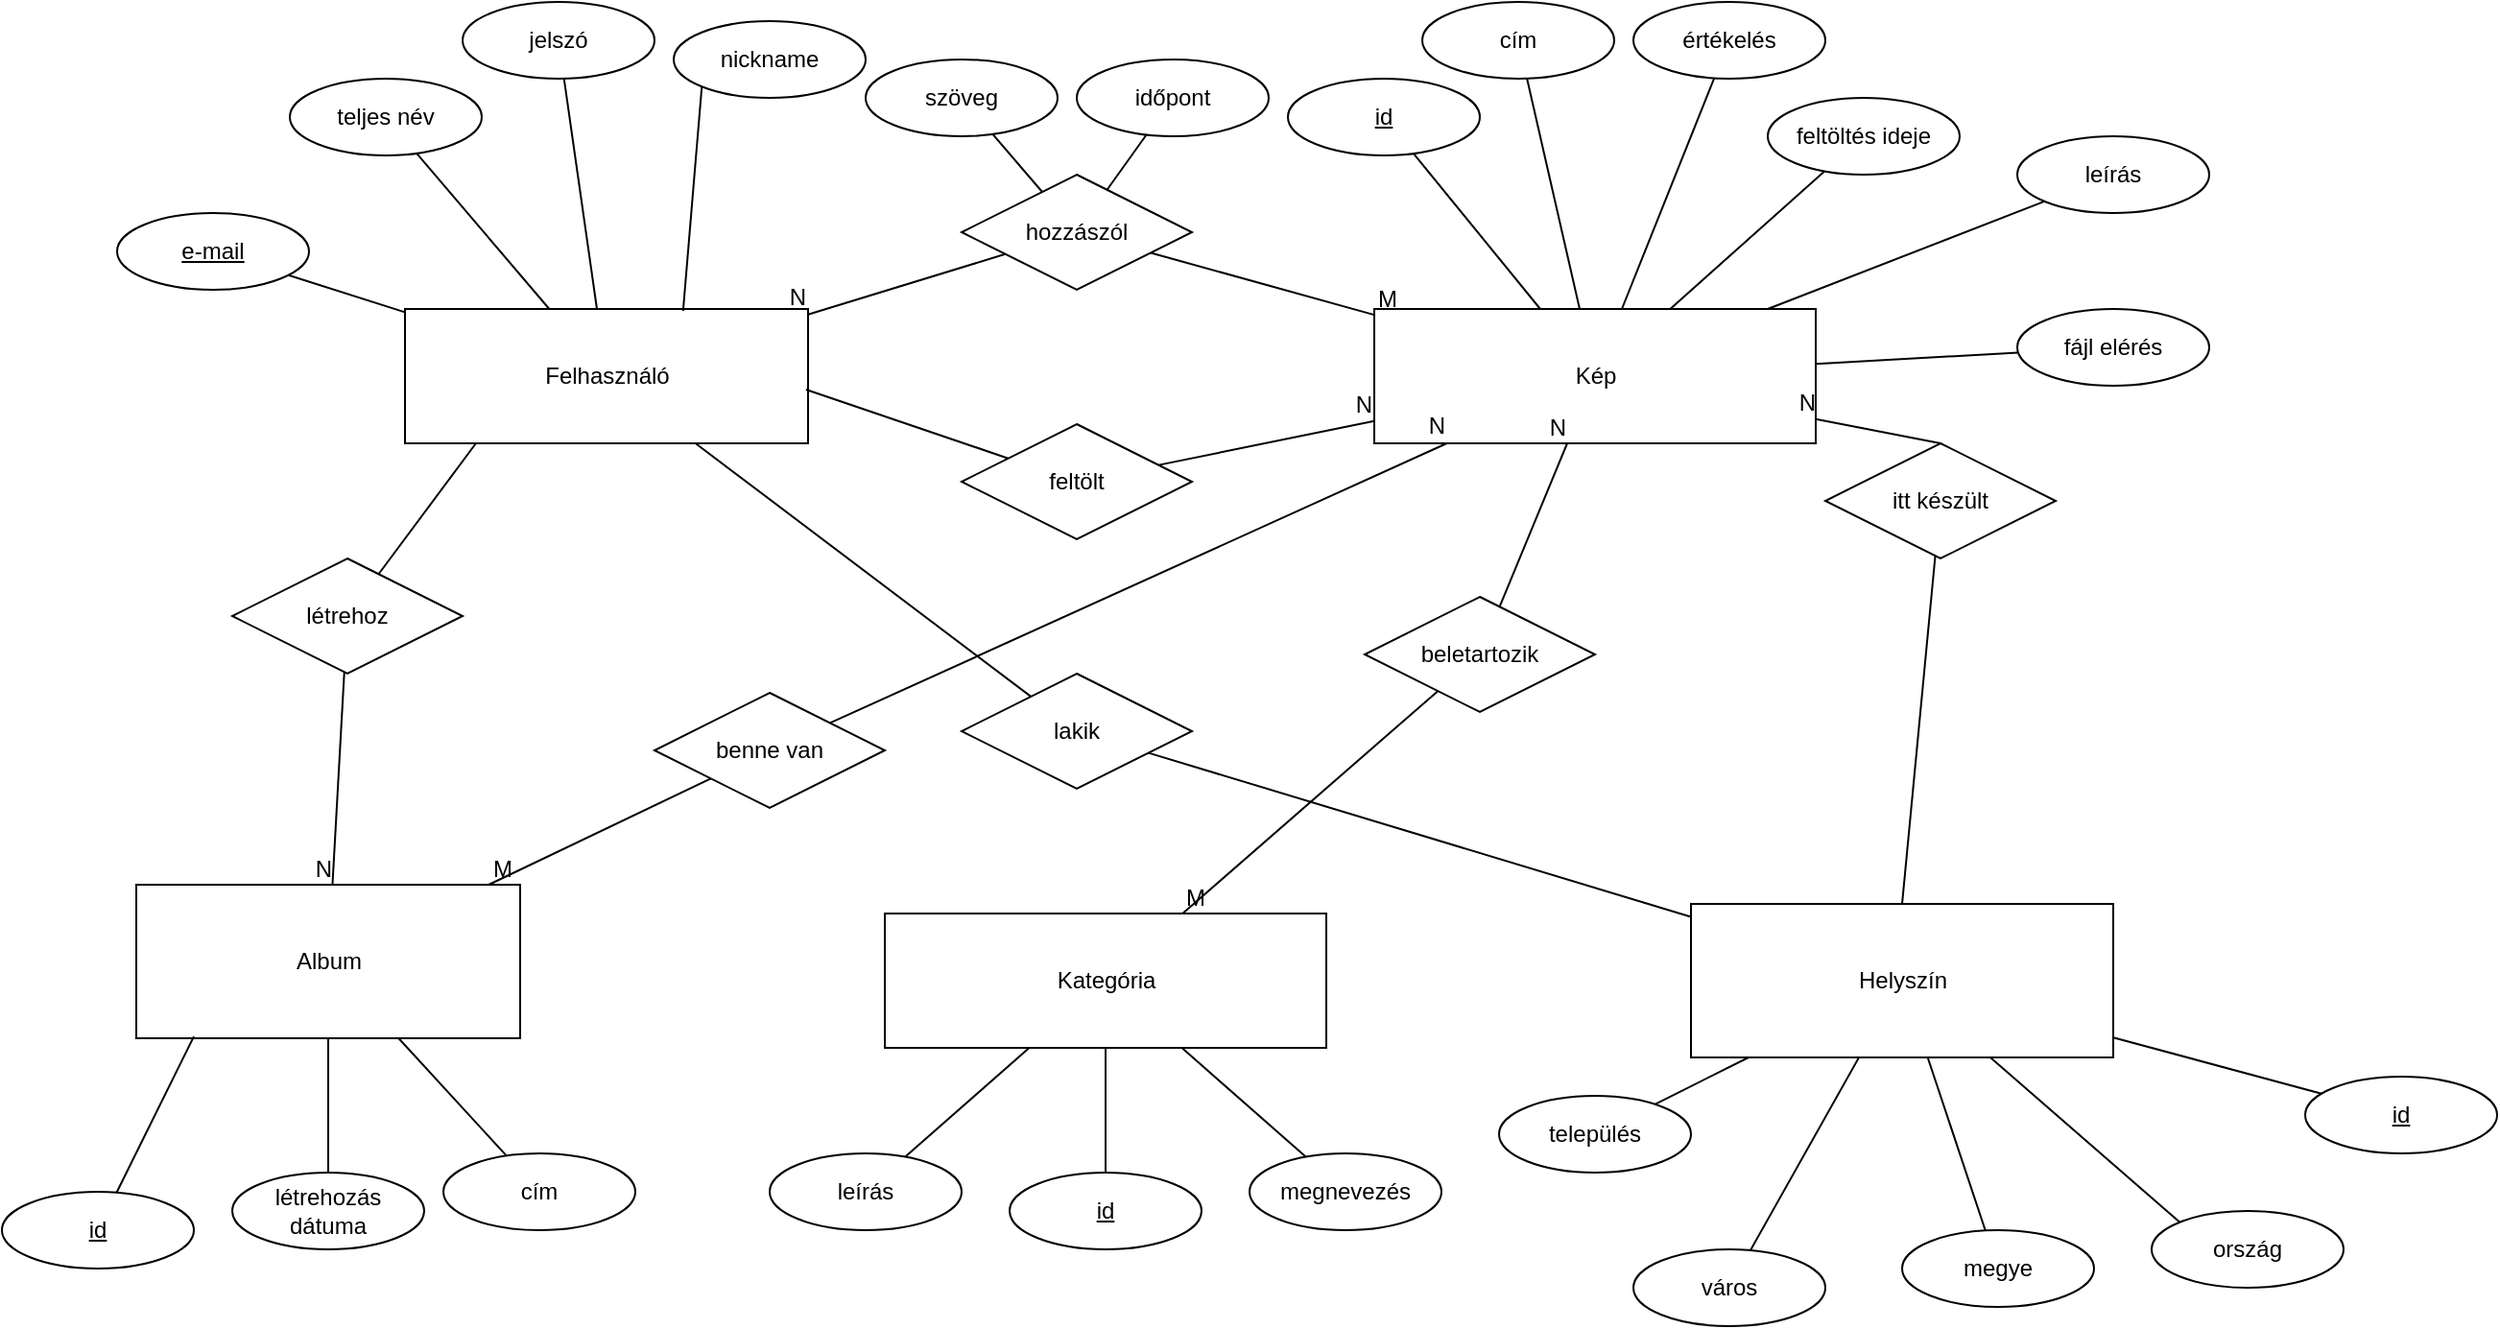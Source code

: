 <mxfile version="20.8.20" type="device"><diagram name="Page-1" id="thrVmSAN4jbyRpzQv5DQ"><mxGraphModel dx="2284" dy="1838" grid="1" gridSize="10" guides="1" tooltips="1" connect="1" arrows="1" fold="1" page="1" pageScale="1" pageWidth="850" pageHeight="1100" math="0" shadow="0"><root><mxCell id="0"/><mxCell id="1" parent="0"/><mxCell id="_pnGclNu3n1Q3kL2Ezug-1" value="Felhasználó" style="html=1;dashed=0;whitespace=wrap;" parent="1" vertex="1"><mxGeometry x="40" y="90" width="210" height="70" as="geometry"/></mxCell><mxCell id="_pnGclNu3n1Q3kL2Ezug-2" value="Album" style="html=1;dashed=0;whitespace=wrap;" parent="1" vertex="1"><mxGeometry x="-100" y="390" width="200" height="80" as="geometry"/></mxCell><mxCell id="_pnGclNu3n1Q3kL2Ezug-3" value="Kép" style="html=1;dashed=0;whitespace=wrap;" parent="1" vertex="1"><mxGeometry x="545" y="90" width="230" height="70" as="geometry"/></mxCell><mxCell id="_pnGclNu3n1Q3kL2Ezug-4" value="Helyszín" style="html=1;dashed=0;whitespace=wrap;" parent="1" vertex="1"><mxGeometry x="710" y="400" width="220" height="80" as="geometry"/></mxCell><mxCell id="_pnGclNu3n1Q3kL2Ezug-5" value="teljes név" style="ellipse;whiteSpace=wrap;html=1;align=center;" parent="1" vertex="1"><mxGeometry x="-20" y="-30" width="100" height="40" as="geometry"/></mxCell><mxCell id="_pnGclNu3n1Q3kL2Ezug-6" value="jelszó" style="ellipse;whiteSpace=wrap;html=1;align=center;" parent="1" vertex="1"><mxGeometry x="70" y="-70" width="100" height="40" as="geometry"/></mxCell><mxCell id="_pnGclNu3n1Q3kL2Ezug-7" value="nickname" style="ellipse;whiteSpace=wrap;html=1;align=center;" parent="1" vertex="1"><mxGeometry x="180" y="-60" width="100" height="40" as="geometry"/></mxCell><mxCell id="_pnGclNu3n1Q3kL2Ezug-8" value="e-mail" style="ellipse;whiteSpace=wrap;html=1;align=center;fontStyle=4;" parent="1" vertex="1"><mxGeometry x="-110" y="40" width="100" height="40" as="geometry"/></mxCell><mxCell id="_pnGclNu3n1Q3kL2Ezug-10" value="" style="endArrow=none;html=1;rounded=0;" parent="1" source="_pnGclNu3n1Q3kL2Ezug-8" target="_pnGclNu3n1Q3kL2Ezug-1" edge="1"><mxGeometry relative="1" as="geometry"><mxPoint x="-100" y="130" as="sourcePoint"/><mxPoint x="60" y="130" as="targetPoint"/></mxGeometry></mxCell><mxCell id="_pnGclNu3n1Q3kL2Ezug-11" value="" style="endArrow=none;html=1;rounded=0;" parent="1" source="_pnGclNu3n1Q3kL2Ezug-5" target="_pnGclNu3n1Q3kL2Ezug-1" edge="1"><mxGeometry relative="1" as="geometry"><mxPoint x="-10" y="82" as="sourcePoint"/><mxPoint x="50" y="102" as="targetPoint"/></mxGeometry></mxCell><mxCell id="_pnGclNu3n1Q3kL2Ezug-12" value="" style="endArrow=none;html=1;rounded=0;" parent="1" source="_pnGclNu3n1Q3kL2Ezug-6" target="_pnGclNu3n1Q3kL2Ezug-1" edge="1"><mxGeometry relative="1" as="geometry"><mxPoint x="56" y="19" as="sourcePoint"/><mxPoint x="125" y="100" as="targetPoint"/></mxGeometry></mxCell><mxCell id="_pnGclNu3n1Q3kL2Ezug-13" value="" style="endArrow=none;html=1;rounded=0;exitX=0;exitY=1;exitDx=0;exitDy=0;entryX=0.69;entryY=0.014;entryDx=0;entryDy=0;entryPerimeter=0;" parent="1" source="_pnGclNu3n1Q3kL2Ezug-7" target="_pnGclNu3n1Q3kL2Ezug-1" edge="1"><mxGeometry relative="1" as="geometry"><mxPoint x="168" y="20" as="sourcePoint"/><mxPoint x="159" y="100" as="targetPoint"/></mxGeometry></mxCell><mxCell id="_pnGclNu3n1Q3kL2Ezug-14" value="cím" style="ellipse;whiteSpace=wrap;html=1;align=center;" parent="1" vertex="1"><mxGeometry x="570" y="-70" width="100" height="40" as="geometry"/></mxCell><mxCell id="_pnGclNu3n1Q3kL2Ezug-15" value="értékelés" style="ellipse;whiteSpace=wrap;html=1;align=center;" parent="1" vertex="1"><mxGeometry x="680" y="-70" width="100" height="40" as="geometry"/></mxCell><mxCell id="_pnGclNu3n1Q3kL2Ezug-16" value="feltöltés ideje" style="ellipse;whiteSpace=wrap;html=1;align=center;" parent="1" vertex="1"><mxGeometry x="750" y="-20" width="100" height="40" as="geometry"/></mxCell><mxCell id="_pnGclNu3n1Q3kL2Ezug-17" value="leírás" style="ellipse;whiteSpace=wrap;html=1;align=center;" parent="1" vertex="1"><mxGeometry x="880" width="100" height="40" as="geometry"/></mxCell><mxCell id="_pnGclNu3n1Q3kL2Ezug-18" value="id" style="ellipse;whiteSpace=wrap;html=1;align=center;fontStyle=4;" parent="1" vertex="1"><mxGeometry x="500" y="-30" width="100" height="40" as="geometry"/></mxCell><mxCell id="_pnGclNu3n1Q3kL2Ezug-19" value="" style="endArrow=none;html=1;rounded=0;" parent="1" source="_pnGclNu3n1Q3kL2Ezug-3" target="_pnGclNu3n1Q3kL2Ezug-16" edge="1"><mxGeometry relative="1" as="geometry"><mxPoint x="340" y="230" as="sourcePoint"/><mxPoint x="500" y="230" as="targetPoint"/></mxGeometry></mxCell><mxCell id="_pnGclNu3n1Q3kL2Ezug-20" value="" style="endArrow=none;html=1;rounded=0;" parent="1" source="_pnGclNu3n1Q3kL2Ezug-3" target="_pnGclNu3n1Q3kL2Ezug-15" edge="1"><mxGeometry relative="1" as="geometry"><mxPoint x="340" y="230" as="sourcePoint"/><mxPoint x="500" y="230" as="targetPoint"/></mxGeometry></mxCell><mxCell id="_pnGclNu3n1Q3kL2Ezug-21" value="" style="endArrow=none;html=1;rounded=0;" parent="1" source="_pnGclNu3n1Q3kL2Ezug-3" target="_pnGclNu3n1Q3kL2Ezug-14" edge="1"><mxGeometry relative="1" as="geometry"><mxPoint x="340" y="230" as="sourcePoint"/><mxPoint x="500" y="230" as="targetPoint"/></mxGeometry></mxCell><mxCell id="_pnGclNu3n1Q3kL2Ezug-22" value="" style="endArrow=none;html=1;rounded=0;" parent="1" source="_pnGclNu3n1Q3kL2Ezug-3" target="_pnGclNu3n1Q3kL2Ezug-18" edge="1"><mxGeometry relative="1" as="geometry"><mxPoint x="340" y="230" as="sourcePoint"/><mxPoint x="500" y="230" as="targetPoint"/></mxGeometry></mxCell><mxCell id="_pnGclNu3n1Q3kL2Ezug-23" value="" style="endArrow=none;html=1;rounded=0;" parent="1" source="_pnGclNu3n1Q3kL2Ezug-3" target="_pnGclNu3n1Q3kL2Ezug-17" edge="1"><mxGeometry relative="1" as="geometry"><mxPoint x="699" y="100" as="sourcePoint"/><mxPoint x="747" y="29" as="targetPoint"/></mxGeometry></mxCell><mxCell id="_pnGclNu3n1Q3kL2Ezug-24" value="id" style="ellipse;whiteSpace=wrap;html=1;align=center;fontStyle=4;" parent="1" vertex="1"><mxGeometry x="1030" y="490" width="100" height="40" as="geometry"/></mxCell><mxCell id="_pnGclNu3n1Q3kL2Ezug-25" value="város" style="ellipse;whiteSpace=wrap;html=1;align=center;" parent="1" vertex="1"><mxGeometry x="680" y="580" width="100" height="40" as="geometry"/></mxCell><mxCell id="_pnGclNu3n1Q3kL2Ezug-26" value="település" style="ellipse;whiteSpace=wrap;html=1;align=center;" parent="1" vertex="1"><mxGeometry x="610" y="500" width="100" height="40" as="geometry"/></mxCell><mxCell id="_pnGclNu3n1Q3kL2Ezug-27" value="megye" style="ellipse;whiteSpace=wrap;html=1;align=center;" parent="1" vertex="1"><mxGeometry x="820" y="570" width="100" height="40" as="geometry"/></mxCell><mxCell id="_pnGclNu3n1Q3kL2Ezug-28" value="ország" style="ellipse;whiteSpace=wrap;html=1;align=center;" parent="1" vertex="1"><mxGeometry x="950" y="560" width="100" height="40" as="geometry"/></mxCell><mxCell id="_pnGclNu3n1Q3kL2Ezug-29" value="" style="endArrow=none;html=1;rounded=0;" parent="1" source="_pnGclNu3n1Q3kL2Ezug-4" target="_pnGclNu3n1Q3kL2Ezug-26" edge="1"><mxGeometry relative="1" as="geometry"><mxPoint x="500" y="490" as="sourcePoint"/><mxPoint x="660" y="490" as="targetPoint"/></mxGeometry></mxCell><mxCell id="_pnGclNu3n1Q3kL2Ezug-30" value="" style="endArrow=none;html=1;rounded=0;" parent="1" source="_pnGclNu3n1Q3kL2Ezug-4" target="_pnGclNu3n1Q3kL2Ezug-25" edge="1"><mxGeometry relative="1" as="geometry"><mxPoint x="750" y="490" as="sourcePoint"/><mxPoint x="701" y="514" as="targetPoint"/></mxGeometry></mxCell><mxCell id="_pnGclNu3n1Q3kL2Ezug-31" value="" style="endArrow=none;html=1;rounded=0;" parent="1" source="_pnGclNu3n1Q3kL2Ezug-4" target="_pnGclNu3n1Q3kL2Ezug-27" edge="1"><mxGeometry relative="1" as="geometry"><mxPoint x="760" y="500" as="sourcePoint"/><mxPoint x="711" y="524" as="targetPoint"/></mxGeometry></mxCell><mxCell id="_pnGclNu3n1Q3kL2Ezug-32" value="" style="endArrow=none;html=1;rounded=0;entryX=0;entryY=0;entryDx=0;entryDy=0;" parent="1" source="_pnGclNu3n1Q3kL2Ezug-4" target="_pnGclNu3n1Q3kL2Ezug-28" edge="1"><mxGeometry relative="1" as="geometry"><mxPoint x="770" y="510" as="sourcePoint"/><mxPoint x="721" y="534" as="targetPoint"/></mxGeometry></mxCell><mxCell id="_pnGclNu3n1Q3kL2Ezug-33" value="" style="endArrow=none;html=1;rounded=0;" parent="1" source="_pnGclNu3n1Q3kL2Ezug-4" target="_pnGclNu3n1Q3kL2Ezug-24" edge="1"><mxGeometry relative="1" as="geometry"><mxPoint x="780" y="520" as="sourcePoint"/><mxPoint x="731" y="544" as="targetPoint"/></mxGeometry></mxCell><mxCell id="_pnGclNu3n1Q3kL2Ezug-34" value="id" style="ellipse;whiteSpace=wrap;html=1;align=center;fontStyle=4;" parent="1" vertex="1"><mxGeometry x="-170" y="550" width="100" height="40" as="geometry"/></mxCell><mxCell id="_pnGclNu3n1Q3kL2Ezug-35" value="létrehozás dátuma" style="ellipse;whiteSpace=wrap;html=1;align=center;" parent="1" vertex="1"><mxGeometry x="-50" y="540" width="100" height="40" as="geometry"/></mxCell><mxCell id="_pnGclNu3n1Q3kL2Ezug-36" value="cím" style="ellipse;whiteSpace=wrap;html=1;align=center;" parent="1" vertex="1"><mxGeometry x="60" y="530" width="100" height="40" as="geometry"/></mxCell><mxCell id="_pnGclNu3n1Q3kL2Ezug-37" value="" style="endArrow=none;html=1;rounded=0;" parent="1" source="_pnGclNu3n1Q3kL2Ezug-36" target="_pnGclNu3n1Q3kL2Ezug-2" edge="1"><mxGeometry relative="1" as="geometry"><mxPoint x="200" y="470" as="sourcePoint"/><mxPoint x="360" y="470" as="targetPoint"/></mxGeometry></mxCell><mxCell id="_pnGclNu3n1Q3kL2Ezug-38" value="" style="endArrow=none;html=1;rounded=0;entryX=0.15;entryY=0.988;entryDx=0;entryDy=0;entryPerimeter=0;" parent="1" source="_pnGclNu3n1Q3kL2Ezug-34" target="_pnGclNu3n1Q3kL2Ezug-2" edge="1"><mxGeometry relative="1" as="geometry"><mxPoint x="103" y="541" as="sourcePoint"/><mxPoint x="47" y="480" as="targetPoint"/></mxGeometry></mxCell><mxCell id="_pnGclNu3n1Q3kL2Ezug-39" value="" style="endArrow=none;html=1;rounded=0;" parent="1" source="_pnGclNu3n1Q3kL2Ezug-35" target="_pnGclNu3n1Q3kL2Ezug-2" edge="1"><mxGeometry relative="1" as="geometry"><mxPoint x="113" y="551" as="sourcePoint"/><mxPoint x="57" y="490" as="targetPoint"/></mxGeometry></mxCell><mxCell id="_pnGclNu3n1Q3kL2Ezug-40" value="Kategória" style="html=1;dashed=0;whitespace=wrap;" parent="1" vertex="1"><mxGeometry x="290" y="405" width="230" height="70" as="geometry"/></mxCell><mxCell id="_pnGclNu3n1Q3kL2Ezug-41" value="id" style="ellipse;whiteSpace=wrap;html=1;align=center;fontStyle=4;" parent="1" vertex="1"><mxGeometry x="355" y="540" width="100" height="40" as="geometry"/></mxCell><mxCell id="_pnGclNu3n1Q3kL2Ezug-43" value="megnevezés" style="ellipse;whiteSpace=wrap;html=1;align=center;" parent="1" vertex="1"><mxGeometry x="480" y="530" width="100" height="40" as="geometry"/></mxCell><mxCell id="_pnGclNu3n1Q3kL2Ezug-44" value="leírás" style="ellipse;whiteSpace=wrap;html=1;align=center;" parent="1" vertex="1"><mxGeometry x="230" y="530" width="100" height="40" as="geometry"/></mxCell><mxCell id="_pnGclNu3n1Q3kL2Ezug-45" value="" style="endArrow=none;html=1;rounded=0;" parent="1" source="_pnGclNu3n1Q3kL2Ezug-40" target="_pnGclNu3n1Q3kL2Ezug-43" edge="1"><mxGeometry relative="1" as="geometry"><mxPoint x="340" y="490" as="sourcePoint"/><mxPoint x="500" y="490" as="targetPoint"/></mxGeometry></mxCell><mxCell id="_pnGclNu3n1Q3kL2Ezug-46" value="" style="endArrow=none;html=1;rounded=0;" parent="1" source="_pnGclNu3n1Q3kL2Ezug-41" target="_pnGclNu3n1Q3kL2Ezug-40" edge="1"><mxGeometry relative="1" as="geometry"><mxPoint x="340" y="490" as="sourcePoint"/><mxPoint x="500" y="490" as="targetPoint"/></mxGeometry></mxCell><mxCell id="_pnGclNu3n1Q3kL2Ezug-47" value="" style="endArrow=none;html=1;rounded=0;" parent="1" source="_pnGclNu3n1Q3kL2Ezug-44" target="_pnGclNu3n1Q3kL2Ezug-40" edge="1"><mxGeometry relative="1" as="geometry"><mxPoint x="340" y="490" as="sourcePoint"/><mxPoint x="500" y="490" as="targetPoint"/></mxGeometry></mxCell><mxCell id="_pnGclNu3n1Q3kL2Ezug-95" value="" style="endArrow=none;html=1;rounded=0;startArrow=none;" parent="1" source="_pnGclNu3n1Q3kL2Ezug-94" target="_pnGclNu3n1Q3kL2Ezug-3" edge="1"><mxGeometry relative="1" as="geometry"><mxPoint x="340" y="350" as="sourcePoint"/><mxPoint x="500" y="350" as="targetPoint"/></mxGeometry></mxCell><mxCell id="_pnGclNu3n1Q3kL2Ezug-97" value="N" style="resizable=0;html=1;align=right;verticalAlign=bottom;" parent="_pnGclNu3n1Q3kL2Ezug-95" connectable="0" vertex="1"><mxGeometry x="1" relative="1" as="geometry"/></mxCell><mxCell id="_pnGclNu3n1Q3kL2Ezug-98" value="" style="endArrow=none;html=1;rounded=0;" parent="1" source="_pnGclNu3n1Q3kL2Ezug-40" target="_pnGclNu3n1Q3kL2Ezug-94" edge="1"><mxGeometry relative="1" as="geometry"><mxPoint x="434" y="405" as="sourcePoint"/><mxPoint x="636" y="160" as="targetPoint"/></mxGeometry></mxCell><mxCell id="_pnGclNu3n1Q3kL2Ezug-99" value="M" style="resizable=0;html=1;align=left;verticalAlign=bottom;" parent="_pnGclNu3n1Q3kL2Ezug-98" connectable="0" vertex="1"><mxGeometry x="-1" relative="1" as="geometry"/></mxCell><mxCell id="_pnGclNu3n1Q3kL2Ezug-94" value="beletartozik" style="shape=rhombus;perimeter=rhombusPerimeter;whiteSpace=wrap;html=1;align=center;" parent="1" vertex="1"><mxGeometry x="540" y="240" width="120" height="60" as="geometry"/></mxCell><mxCell id="_pnGclNu3n1Q3kL2Ezug-102" value="" style="endArrow=none;html=1;rounded=0;startArrow=none;" parent="1" source="_pnGclNu3n1Q3kL2Ezug-101" target="_pnGclNu3n1Q3kL2Ezug-4" edge="1"><mxGeometry relative="1" as="geometry"><mxPoint x="230" y="210" as="sourcePoint"/><mxPoint x="390" y="210" as="targetPoint"/></mxGeometry></mxCell><mxCell id="_pnGclNu3n1Q3kL2Ezug-103" value="" style="endArrow=none;html=1;rounded=0;" parent="1" source="_pnGclNu3n1Q3kL2Ezug-1" target="_pnGclNu3n1Q3kL2Ezug-101" edge="1"><mxGeometry relative="1" as="geometry"><mxPoint x="220" y="160" as="sourcePoint"/><mxPoint x="734" y="400" as="targetPoint"/></mxGeometry></mxCell><mxCell id="_pnGclNu3n1Q3kL2Ezug-101" value="lakik" style="shape=rhombus;perimeter=rhombusPerimeter;whiteSpace=wrap;html=1;align=center;" parent="1" vertex="1"><mxGeometry x="330" y="280" width="120" height="60" as="geometry"/></mxCell><mxCell id="_pnGclNu3n1Q3kL2Ezug-104" value="" style="endArrow=none;html=1;rounded=0;exitX=0.5;exitY=0;exitDx=0;exitDy=0;startArrow=none;" parent="1" source="_pnGclNu3n1Q3kL2Ezug-89" target="_pnGclNu3n1Q3kL2Ezug-3" edge="1"><mxGeometry relative="1" as="geometry"><mxPoint x="340" y="350" as="sourcePoint"/><mxPoint x="500" y="350" as="targetPoint"/></mxGeometry></mxCell><mxCell id="_pnGclNu3n1Q3kL2Ezug-105" value="N" style="resizable=0;html=1;align=right;verticalAlign=bottom;" parent="_pnGclNu3n1Q3kL2Ezug-104" connectable="0" vertex="1"><mxGeometry x="1" relative="1" as="geometry"/></mxCell><mxCell id="_pnGclNu3n1Q3kL2Ezug-108" value="" style="endArrow=none;html=1;rounded=0;exitX=0.5;exitY=0;exitDx=0;exitDy=0;" parent="1" source="_pnGclNu3n1Q3kL2Ezug-4" target="_pnGclNu3n1Q3kL2Ezug-89" edge="1"><mxGeometry relative="1" as="geometry"><mxPoint x="820" y="400" as="sourcePoint"/><mxPoint x="685" y="160" as="targetPoint"/></mxGeometry></mxCell><mxCell id="_pnGclNu3n1Q3kL2Ezug-89" value="itt készült" style="shape=rhombus;perimeter=rhombusPerimeter;whiteSpace=wrap;html=1;align=center;" parent="1" vertex="1"><mxGeometry x="780" y="160" width="120" height="60" as="geometry"/></mxCell><mxCell id="_pnGclNu3n1Q3kL2Ezug-110" value="" style="endArrow=none;html=1;rounded=0;startArrow=none;" parent="1" source="_pnGclNu3n1Q3kL2Ezug-56" target="_pnGclNu3n1Q3kL2Ezug-3" edge="1"><mxGeometry relative="1" as="geometry"><mxPoint x="340" y="350" as="sourcePoint"/><mxPoint x="500" y="350" as="targetPoint"/></mxGeometry></mxCell><mxCell id="_pnGclNu3n1Q3kL2Ezug-111" value="N" style="resizable=0;html=1;align=right;verticalAlign=bottom;" parent="_pnGclNu3n1Q3kL2Ezug-110" connectable="0" vertex="1"><mxGeometry x="1" relative="1" as="geometry"/></mxCell><mxCell id="_pnGclNu3n1Q3kL2Ezug-114" value="" style="endArrow=none;html=1;rounded=0;startArrow=none;" parent="1" source="_pnGclNu3n1Q3kL2Ezug-61" target="_pnGclNu3n1Q3kL2Ezug-2" edge="1"><mxGeometry relative="1" as="geometry"><mxPoint x="340" y="350" as="sourcePoint"/><mxPoint x="500" y="350" as="targetPoint"/></mxGeometry></mxCell><mxCell id="_pnGclNu3n1Q3kL2Ezug-115" value="N" style="resizable=0;html=1;align=right;verticalAlign=bottom;" parent="_pnGclNu3n1Q3kL2Ezug-114" connectable="0" vertex="1"><mxGeometry x="1" relative="1" as="geometry"/></mxCell><mxCell id="_pnGclNu3n1Q3kL2Ezug-118" value="" style="endArrow=none;html=1;rounded=0;exitX=0.176;exitY=1;exitDx=0;exitDy=0;exitPerimeter=0;" parent="1" source="_pnGclNu3n1Q3kL2Ezug-1" target="_pnGclNu3n1Q3kL2Ezug-61" edge="1"><mxGeometry relative="1" as="geometry"><mxPoint x="77" y="160" as="sourcePoint"/><mxPoint x="11" y="390" as="targetPoint"/></mxGeometry></mxCell><mxCell id="_pnGclNu3n1Q3kL2Ezug-61" value="létrehoz" style="shape=rhombus;perimeter=rhombusPerimeter;whiteSpace=wrap;html=1;align=center;" parent="1" vertex="1"><mxGeometry x="-50" y="220" width="120" height="60" as="geometry"/></mxCell><mxCell id="_pnGclNu3n1Q3kL2Ezug-122" value="" style="endArrow=none;html=1;rounded=0;exitX=0.995;exitY=0.6;exitDx=0;exitDy=0;exitPerimeter=0;" parent="1" source="_pnGclNu3n1Q3kL2Ezug-1" target="_pnGclNu3n1Q3kL2Ezug-56" edge="1"><mxGeometry relative="1" as="geometry"><mxPoint x="249" y="132" as="sourcePoint"/><mxPoint x="550" y="127" as="targetPoint"/></mxGeometry></mxCell><mxCell id="_pnGclNu3n1Q3kL2Ezug-56" value="feltölt" style="shape=rhombus;perimeter=rhombusPerimeter;whiteSpace=wrap;html=1;align=center;" parent="1" vertex="1"><mxGeometry x="330" y="150" width="120" height="60" as="geometry"/></mxCell><mxCell id="_pnGclNu3n1Q3kL2Ezug-125" value="" style="endArrow=none;html=1;rounded=0;startArrow=none;" parent="1" source="_pnGclNu3n1Q3kL2Ezug-124" target="_pnGclNu3n1Q3kL2Ezug-3" edge="1"><mxGeometry relative="1" as="geometry"><mxPoint x="340" y="350" as="sourcePoint"/><mxPoint x="500" y="350" as="targetPoint"/></mxGeometry></mxCell><mxCell id="_pnGclNu3n1Q3kL2Ezug-127" value="N" style="resizable=0;html=1;align=right;verticalAlign=bottom;" parent="_pnGclNu3n1Q3kL2Ezug-125" connectable="0" vertex="1"><mxGeometry x="1" relative="1" as="geometry"/></mxCell><mxCell id="_pnGclNu3n1Q3kL2Ezug-128" value="" style="endArrow=none;html=1;rounded=0;" parent="1" source="_pnGclNu3n1Q3kL2Ezug-2" target="_pnGclNu3n1Q3kL2Ezug-124" edge="1"><mxGeometry relative="1" as="geometry"><mxPoint x="87" y="390" as="sourcePoint"/><mxPoint x="589" y="160" as="targetPoint"/></mxGeometry></mxCell><mxCell id="_pnGclNu3n1Q3kL2Ezug-129" value="M" style="resizable=0;html=1;align=left;verticalAlign=bottom;" parent="_pnGclNu3n1Q3kL2Ezug-128" connectable="0" vertex="1"><mxGeometry x="-1" relative="1" as="geometry"/></mxCell><mxCell id="_pnGclNu3n1Q3kL2Ezug-124" value="benne van" style="shape=rhombus;perimeter=rhombusPerimeter;whiteSpace=wrap;html=1;align=center;" parent="1" vertex="1"><mxGeometry x="170" y="290" width="120" height="60" as="geometry"/></mxCell><mxCell id="okVWlF9YS-AU8CqhluP5-2" value="" style="endArrow=none;html=1;rounded=0;startArrow=none;" edge="1" parent="1" source="okVWlF9YS-AU8CqhluP5-1" target="_pnGclNu3n1Q3kL2Ezug-1"><mxGeometry relative="1" as="geometry"><mxPoint x="340" y="300" as="sourcePoint"/><mxPoint x="500" y="300" as="targetPoint"/></mxGeometry></mxCell><mxCell id="okVWlF9YS-AU8CqhluP5-4" value="N" style="resizable=0;html=1;align=right;verticalAlign=bottom;" connectable="0" vertex="1" parent="okVWlF9YS-AU8CqhluP5-2"><mxGeometry x="1" relative="1" as="geometry"/></mxCell><mxCell id="okVWlF9YS-AU8CqhluP5-5" value="" style="endArrow=none;html=1;rounded=0;" edge="1" parent="1" source="_pnGclNu3n1Q3kL2Ezug-3" target="okVWlF9YS-AU8CqhluP5-1"><mxGeometry relative="1" as="geometry"><mxPoint x="550" y="125" as="sourcePoint"/><mxPoint x="250" y="125" as="targetPoint"/></mxGeometry></mxCell><mxCell id="okVWlF9YS-AU8CqhluP5-6" value="M" style="resizable=0;html=1;align=left;verticalAlign=bottom;" connectable="0" vertex="1" parent="okVWlF9YS-AU8CqhluP5-5"><mxGeometry x="-1" relative="1" as="geometry"/></mxCell><mxCell id="okVWlF9YS-AU8CqhluP5-1" value="hozzászól" style="shape=rhombus;perimeter=rhombusPerimeter;whiteSpace=wrap;html=1;align=center;" vertex="1" parent="1"><mxGeometry x="330" y="20" width="120" height="60" as="geometry"/></mxCell><mxCell id="okVWlF9YS-AU8CqhluP5-8" value="szöveg" style="ellipse;whiteSpace=wrap;html=1;align=center;" vertex="1" parent="1"><mxGeometry x="280" y="-40" width="100" height="40" as="geometry"/></mxCell><mxCell id="okVWlF9YS-AU8CqhluP5-9" value="időpont" style="ellipse;whiteSpace=wrap;html=1;align=center;" vertex="1" parent="1"><mxGeometry x="390" y="-40" width="100" height="40" as="geometry"/></mxCell><mxCell id="okVWlF9YS-AU8CqhluP5-10" value="" style="endArrow=none;html=1;rounded=0;" edge="1" parent="1" source="okVWlF9YS-AU8CqhluP5-1" target="okVWlF9YS-AU8CqhluP5-9"><mxGeometry relative="1" as="geometry"><mxPoint x="340" y="300" as="sourcePoint"/><mxPoint x="500" y="300" as="targetPoint"/></mxGeometry></mxCell><mxCell id="okVWlF9YS-AU8CqhluP5-11" value="" style="endArrow=none;html=1;rounded=0;" edge="1" parent="1" source="okVWlF9YS-AU8CqhluP5-1" target="okVWlF9YS-AU8CqhluP5-8"><mxGeometry relative="1" as="geometry"><mxPoint x="340" y="300" as="sourcePoint"/><mxPoint x="500" y="300" as="targetPoint"/></mxGeometry></mxCell><mxCell id="okVWlF9YS-AU8CqhluP5-12" value="fájl elérés" style="ellipse;whiteSpace=wrap;html=1;align=center;" vertex="1" parent="1"><mxGeometry x="880" y="90" width="100" height="40" as="geometry"/></mxCell><mxCell id="okVWlF9YS-AU8CqhluP5-13" value="" style="endArrow=none;html=1;rounded=0;" edge="1" parent="1" source="_pnGclNu3n1Q3kL2Ezug-3" target="okVWlF9YS-AU8CqhluP5-12"><mxGeometry relative="1" as="geometry"><mxPoint x="340" y="300" as="sourcePoint"/><mxPoint x="500" y="300" as="targetPoint"/></mxGeometry></mxCell></root></mxGraphModel></diagram></mxfile>